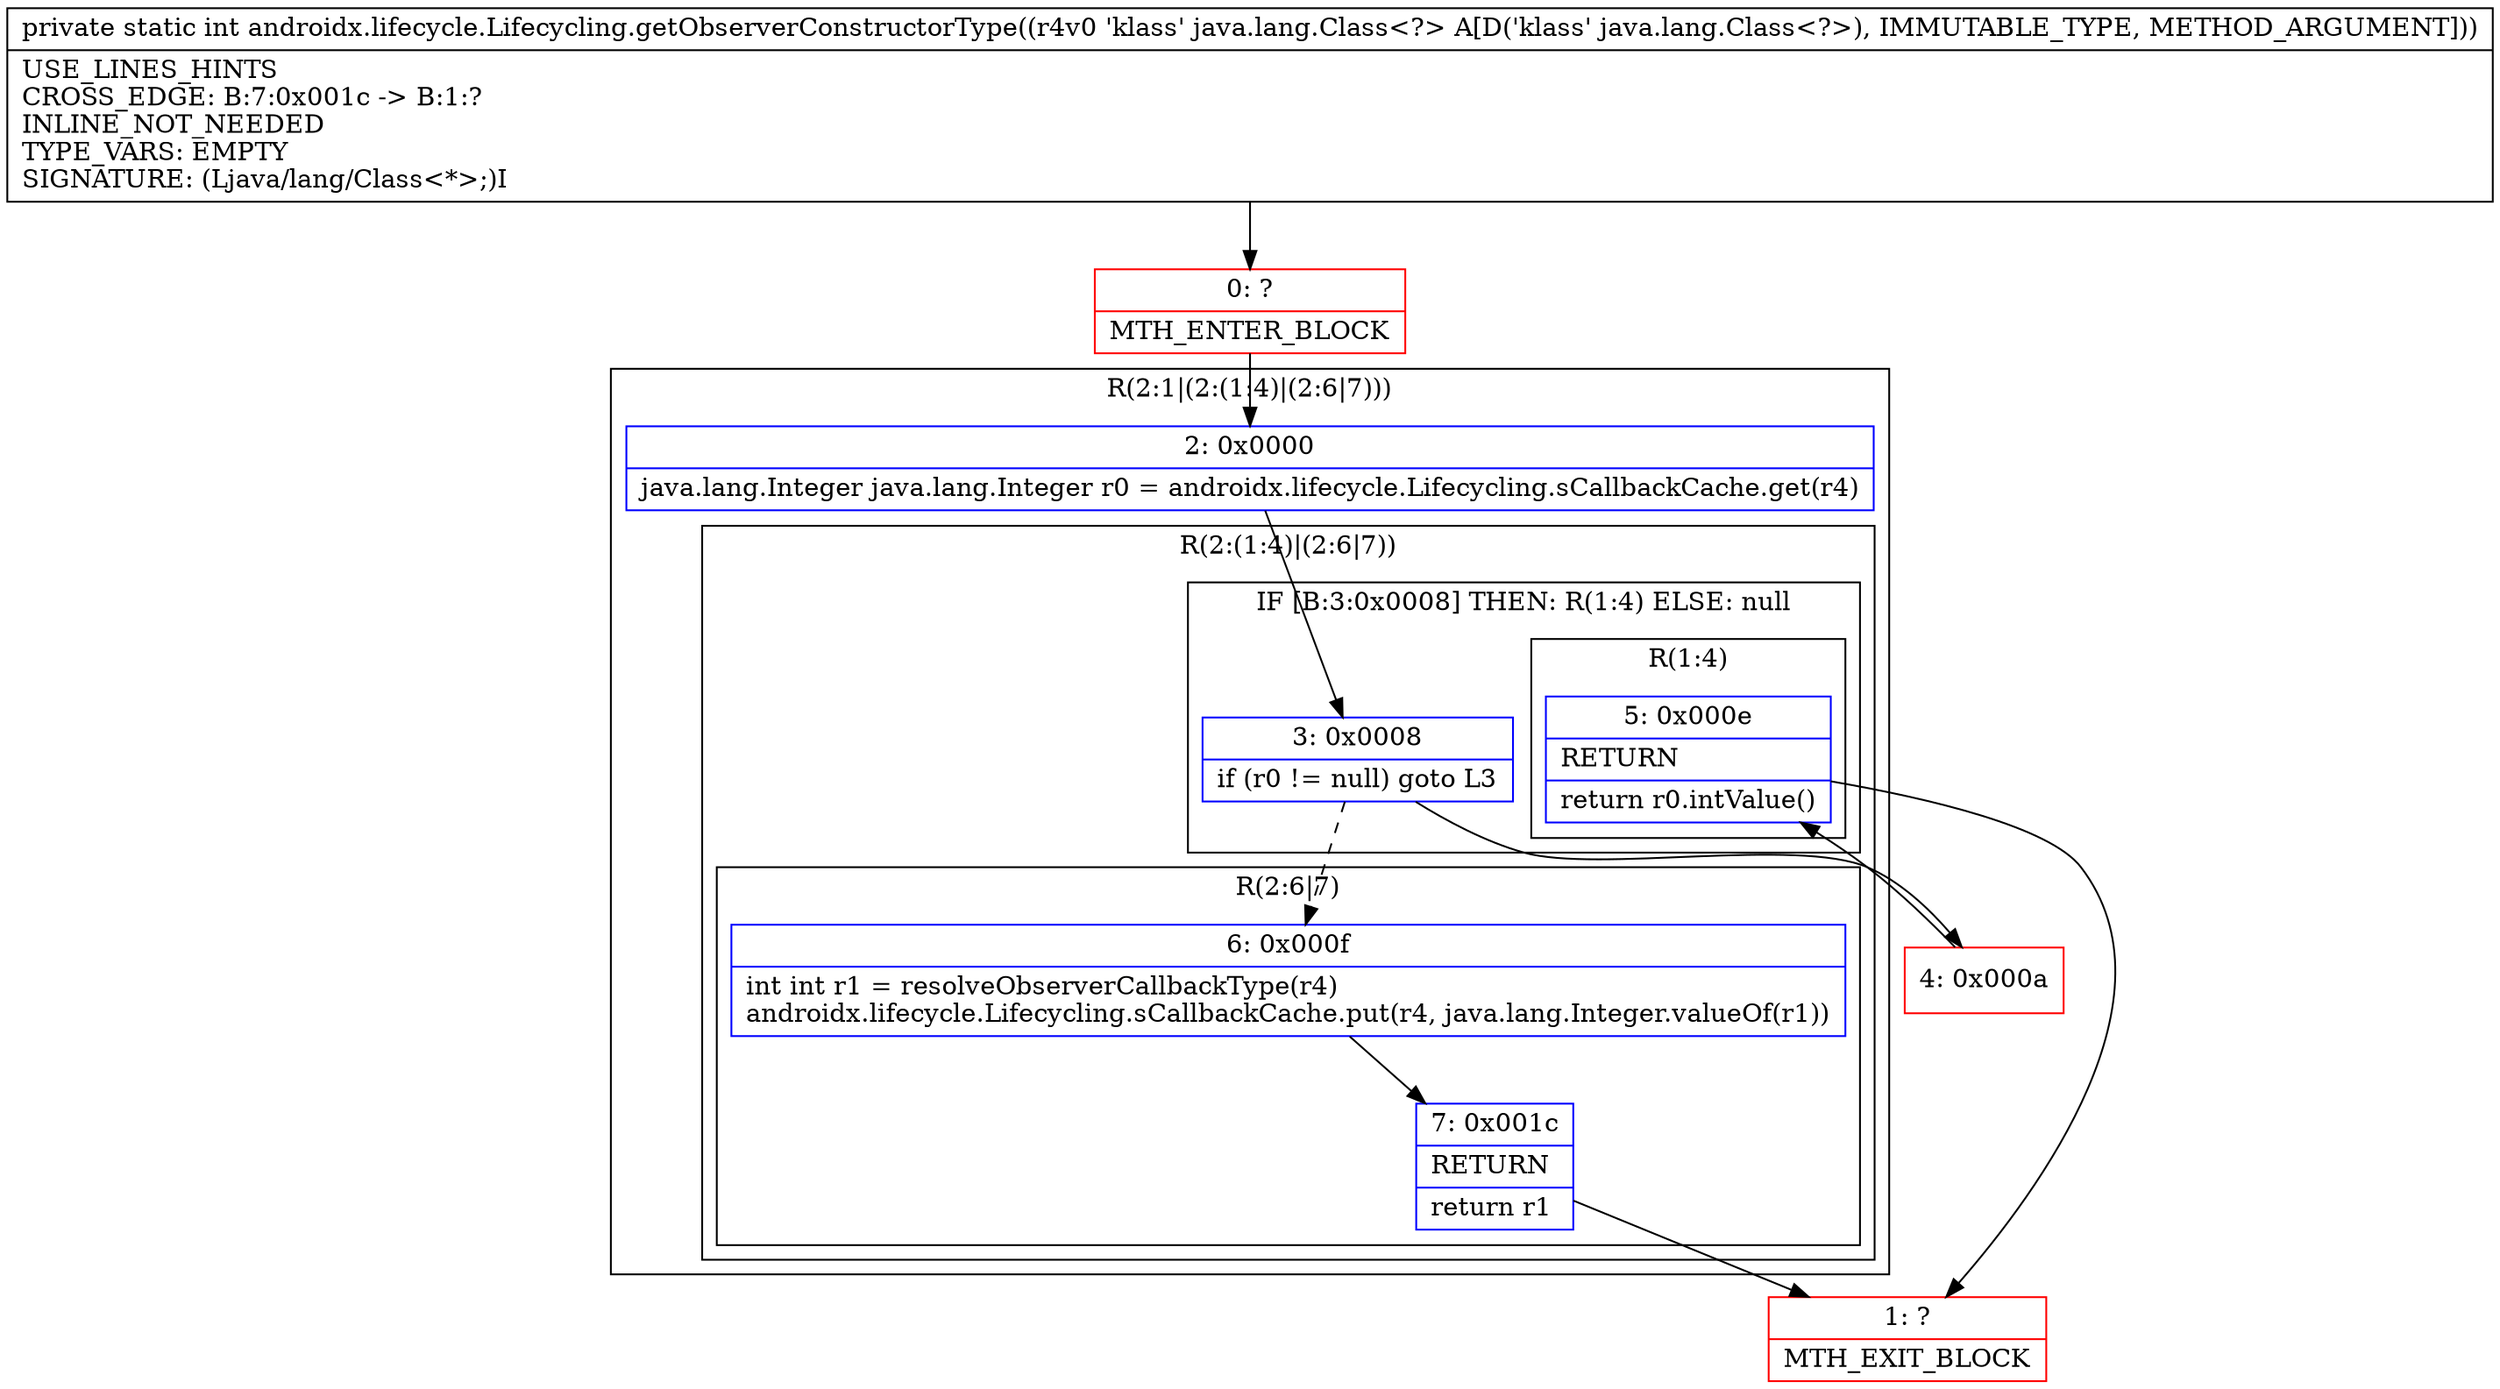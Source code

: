 digraph "CFG forandroidx.lifecycle.Lifecycling.getObserverConstructorType(Ljava\/lang\/Class;)I" {
subgraph cluster_Region_716684993 {
label = "R(2:1|(2:(1:4)|(2:6|7)))";
node [shape=record,color=blue];
Node_2 [shape=record,label="{2\:\ 0x0000|java.lang.Integer java.lang.Integer r0 = androidx.lifecycle.Lifecycling.sCallbackCache.get(r4)\l}"];
subgraph cluster_Region_167165302 {
label = "R(2:(1:4)|(2:6|7))";
node [shape=record,color=blue];
subgraph cluster_IfRegion_597330794 {
label = "IF [B:3:0x0008] THEN: R(1:4) ELSE: null";
node [shape=record,color=blue];
Node_3 [shape=record,label="{3\:\ 0x0008|if (r0 != null) goto L3\l}"];
subgraph cluster_Region_1764349814 {
label = "R(1:4)";
node [shape=record,color=blue];
Node_5 [shape=record,label="{5\:\ 0x000e|RETURN\l|return r0.intValue()\l}"];
}
}
subgraph cluster_Region_1081415020 {
label = "R(2:6|7)";
node [shape=record,color=blue];
Node_6 [shape=record,label="{6\:\ 0x000f|int int r1 = resolveObserverCallbackType(r4)\landroidx.lifecycle.Lifecycling.sCallbackCache.put(r4, java.lang.Integer.valueOf(r1))\l}"];
Node_7 [shape=record,label="{7\:\ 0x001c|RETURN\l|return r1\l}"];
}
}
}
Node_0 [shape=record,color=red,label="{0\:\ ?|MTH_ENTER_BLOCK\l}"];
Node_4 [shape=record,color=red,label="{4\:\ 0x000a}"];
Node_1 [shape=record,color=red,label="{1\:\ ?|MTH_EXIT_BLOCK\l}"];
MethodNode[shape=record,label="{private static int androidx.lifecycle.Lifecycling.getObserverConstructorType((r4v0 'klass' java.lang.Class\<?\> A[D('klass' java.lang.Class\<?\>), IMMUTABLE_TYPE, METHOD_ARGUMENT]))  | USE_LINES_HINTS\lCROSS_EDGE: B:7:0x001c \-\> B:1:?\lINLINE_NOT_NEEDED\lTYPE_VARS: EMPTY\lSIGNATURE: (Ljava\/lang\/Class\<*\>;)I\l}"];
MethodNode -> Node_0;Node_2 -> Node_3;
Node_3 -> Node_4;
Node_3 -> Node_6[style=dashed];
Node_5 -> Node_1;
Node_6 -> Node_7;
Node_7 -> Node_1;
Node_0 -> Node_2;
Node_4 -> Node_5;
}

